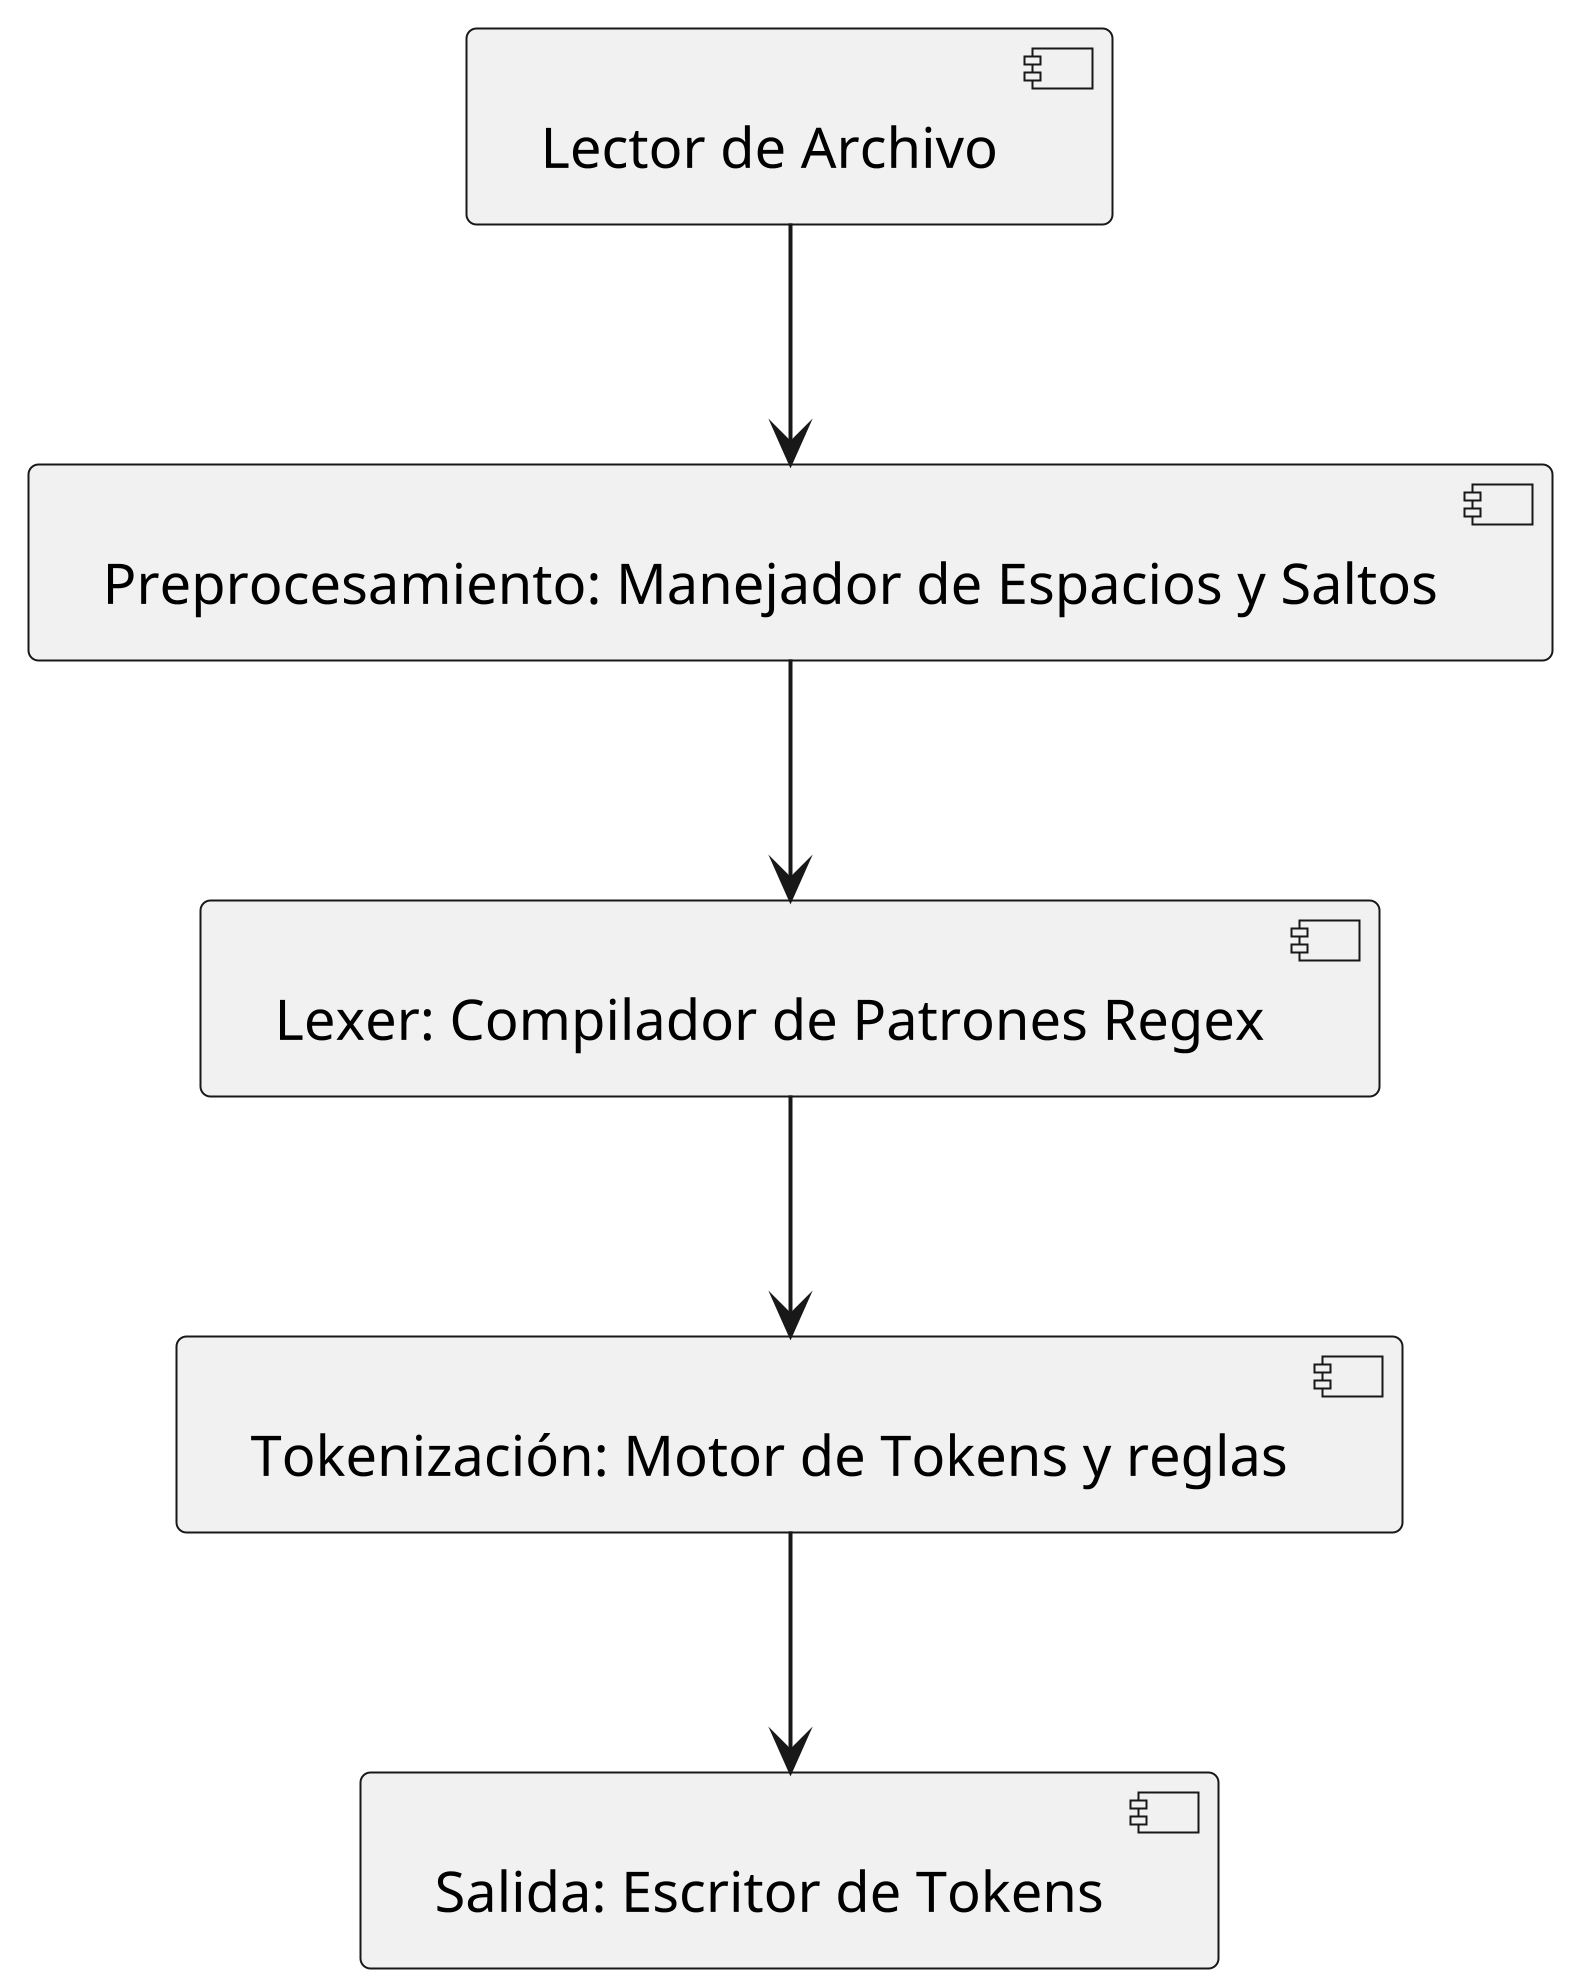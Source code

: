 @startuml
scale 4

[ Lector de Archivo ] --> [ Preprocesamiento: Manejador de Espacios y Saltos ]
[ Preprocesamiento: Manejador de Espacios y Saltos ] --> [ Lexer: Compilador de Patrones Regex ]
[ Lexer: Compilador de Patrones Regex ] --> [ Tokenización: Motor de Tokens y reglas ]

[ Tokenización: Motor de Tokens y reglas ] --> [ Salida: Escritor de Tokens ]
@enduml
